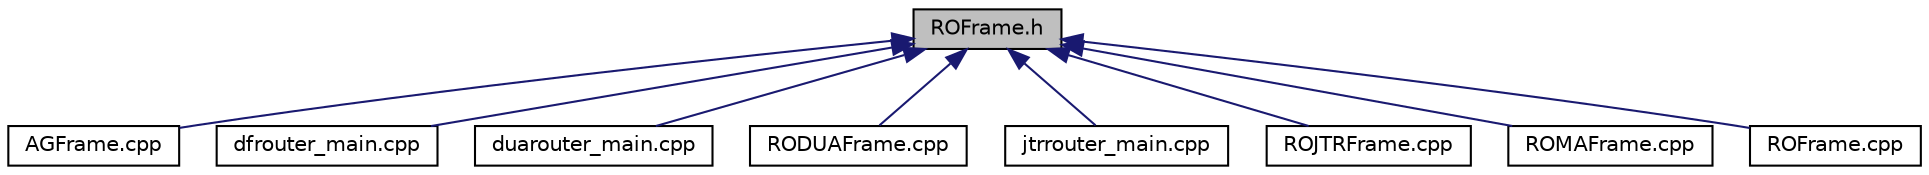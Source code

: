 digraph "ROFrame.h"
{
  edge [fontname="Helvetica",fontsize="10",labelfontname="Helvetica",labelfontsize="10"];
  node [fontname="Helvetica",fontsize="10",shape=record];
  Node2 [label="ROFrame.h",height=0.2,width=0.4,color="black", fillcolor="grey75", style="filled", fontcolor="black"];
  Node2 -> Node3 [dir="back",color="midnightblue",fontsize="10",style="solid",fontname="Helvetica"];
  Node3 [label="AGFrame.cpp",height=0.2,width=0.4,color="black", fillcolor="white", style="filled",URL="$d7/dcb/_a_g_frame_8cpp.html"];
  Node2 -> Node4 [dir="back",color="midnightblue",fontsize="10",style="solid",fontname="Helvetica"];
  Node4 [label="dfrouter_main.cpp",height=0.2,width=0.4,color="black", fillcolor="white", style="filled",URL="$dd/d92/dfrouter__main_8cpp.html"];
  Node2 -> Node5 [dir="back",color="midnightblue",fontsize="10",style="solid",fontname="Helvetica"];
  Node5 [label="duarouter_main.cpp",height=0.2,width=0.4,color="black", fillcolor="white", style="filled",URL="$d3/d90/duarouter__main_8cpp.html"];
  Node2 -> Node6 [dir="back",color="midnightblue",fontsize="10",style="solid",fontname="Helvetica"];
  Node6 [label="RODUAFrame.cpp",height=0.2,width=0.4,color="black", fillcolor="white", style="filled",URL="$d0/d2e/_r_o_d_u_a_frame_8cpp.html"];
  Node2 -> Node7 [dir="back",color="midnightblue",fontsize="10",style="solid",fontname="Helvetica"];
  Node7 [label="jtrrouter_main.cpp",height=0.2,width=0.4,color="black", fillcolor="white", style="filled",URL="$d6/db8/jtrrouter__main_8cpp.html"];
  Node2 -> Node8 [dir="back",color="midnightblue",fontsize="10",style="solid",fontname="Helvetica"];
  Node8 [label="ROJTRFrame.cpp",height=0.2,width=0.4,color="black", fillcolor="white", style="filled",URL="$d3/d26/_r_o_j_t_r_frame_8cpp.html"];
  Node2 -> Node9 [dir="back",color="midnightblue",fontsize="10",style="solid",fontname="Helvetica"];
  Node9 [label="ROMAFrame.cpp",height=0.2,width=0.4,color="black", fillcolor="white", style="filled",URL="$da/dc9/_r_o_m_a_frame_8cpp.html"];
  Node2 -> Node10 [dir="back",color="midnightblue",fontsize="10",style="solid",fontname="Helvetica"];
  Node10 [label="ROFrame.cpp",height=0.2,width=0.4,color="black", fillcolor="white", style="filled",URL="$d7/d31/_r_o_frame_8cpp.html"];
}
